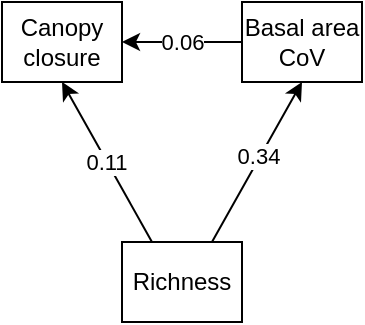 <mxfile version="13.7.9" type="device"><diagram id="VIibm7ZGb1qCd25YMv9i" name="Page-1"><mxGraphModel dx="344" dy="566" grid="1" gridSize="10" guides="1" tooltips="1" connect="1" arrows="1" fold="1" page="1" pageScale="1" pageWidth="4681" pageHeight="3300" math="0" shadow="0"><root><mxCell id="0"/><mxCell id="1" parent="0"/><mxCell id="NAxY4OzjWUdR46qzkOWF-1" value="Canopy closure" style="rounded=1;whiteSpace=wrap;html=1;fontSize=12;glass=0;strokeWidth=1;shadow=0;arcSize=0;align=center;fontStyle=0" vertex="1" parent="1"><mxGeometry x="160" y="120" width="60" height="40" as="geometry"/></mxCell><mxCell id="NAxY4OzjWUdR46qzkOWF-4" value="0.11" style="rounded=0;orthogonalLoop=1;jettySize=auto;html=1;exitX=0.25;exitY=0;exitDx=0;exitDy=0;entryX=0.5;entryY=1;entryDx=0;entryDy=0;" edge="1" parent="1" source="NAxY4OzjWUdR46qzkOWF-2" target="NAxY4OzjWUdR46qzkOWF-1"><mxGeometry relative="1" as="geometry"/></mxCell><mxCell id="NAxY4OzjWUdR46qzkOWF-5" style="rounded=0;orthogonalLoop=1;jettySize=auto;html=1;exitX=0.75;exitY=0;exitDx=0;exitDy=0;entryX=0.5;entryY=1;entryDx=0;entryDy=0;" edge="1" parent="1" source="NAxY4OzjWUdR46qzkOWF-2" target="NAxY4OzjWUdR46qzkOWF-3"><mxGeometry relative="1" as="geometry"/></mxCell><mxCell id="NAxY4OzjWUdR46qzkOWF-7" value="0.34" style="edgeLabel;html=1;align=center;verticalAlign=middle;resizable=0;points=[];" vertex="1" connectable="0" parent="NAxY4OzjWUdR46qzkOWF-5"><mxGeometry x="0.071" y="2" relative="1" as="geometry"><mxPoint as="offset"/></mxGeometry></mxCell><mxCell id="NAxY4OzjWUdR46qzkOWF-2" value="Richness" style="rounded=1;whiteSpace=wrap;html=1;fontSize=12;glass=0;strokeWidth=1;shadow=0;arcSize=0;align=center;fontStyle=0" vertex="1" parent="1"><mxGeometry x="220" y="240" width="60" height="40" as="geometry"/></mxCell><mxCell id="NAxY4OzjWUdR46qzkOWF-6" value="0.06" style="edgeStyle=orthogonalEdgeStyle;rounded=0;orthogonalLoop=1;jettySize=auto;html=1;exitX=0;exitY=0.5;exitDx=0;exitDy=0;entryX=1;entryY=0.5;entryDx=0;entryDy=0;" edge="1" parent="1" source="NAxY4OzjWUdR46qzkOWF-3" target="NAxY4OzjWUdR46qzkOWF-1"><mxGeometry relative="1" as="geometry"/></mxCell><mxCell id="NAxY4OzjWUdR46qzkOWF-3" value="Basal area CoV" style="rounded=1;whiteSpace=wrap;html=1;fontSize=12;glass=0;strokeWidth=1;shadow=0;arcSize=0;align=center;fontStyle=0" vertex="1" parent="1"><mxGeometry x="280" y="120" width="60" height="40" as="geometry"/></mxCell></root></mxGraphModel></diagram></mxfile>
